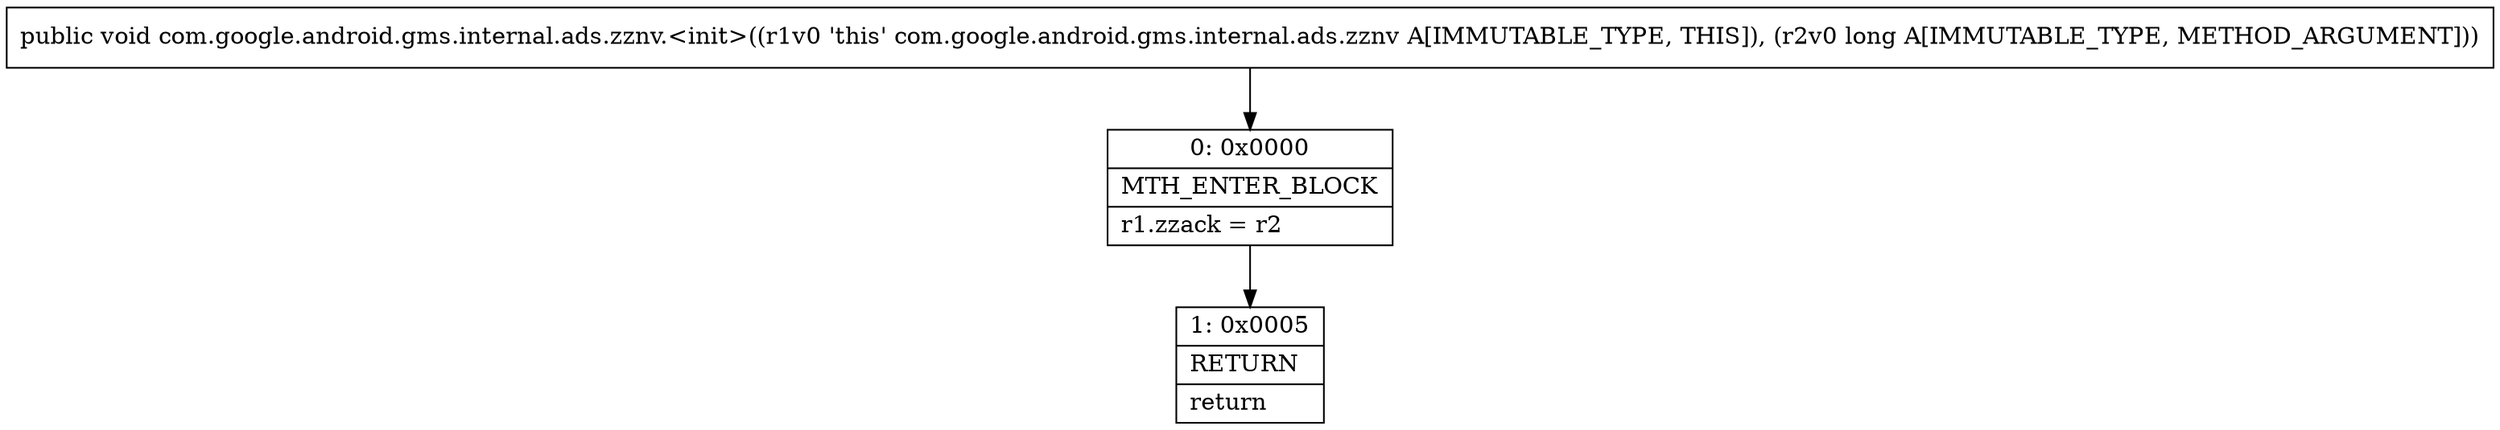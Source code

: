 digraph "CFG forcom.google.android.gms.internal.ads.zznv.\<init\>(J)V" {
Node_0 [shape=record,label="{0\:\ 0x0000|MTH_ENTER_BLOCK\l|r1.zzack = r2\l}"];
Node_1 [shape=record,label="{1\:\ 0x0005|RETURN\l|return\l}"];
MethodNode[shape=record,label="{public void com.google.android.gms.internal.ads.zznv.\<init\>((r1v0 'this' com.google.android.gms.internal.ads.zznv A[IMMUTABLE_TYPE, THIS]), (r2v0 long A[IMMUTABLE_TYPE, METHOD_ARGUMENT])) }"];
MethodNode -> Node_0;
Node_0 -> Node_1;
}

